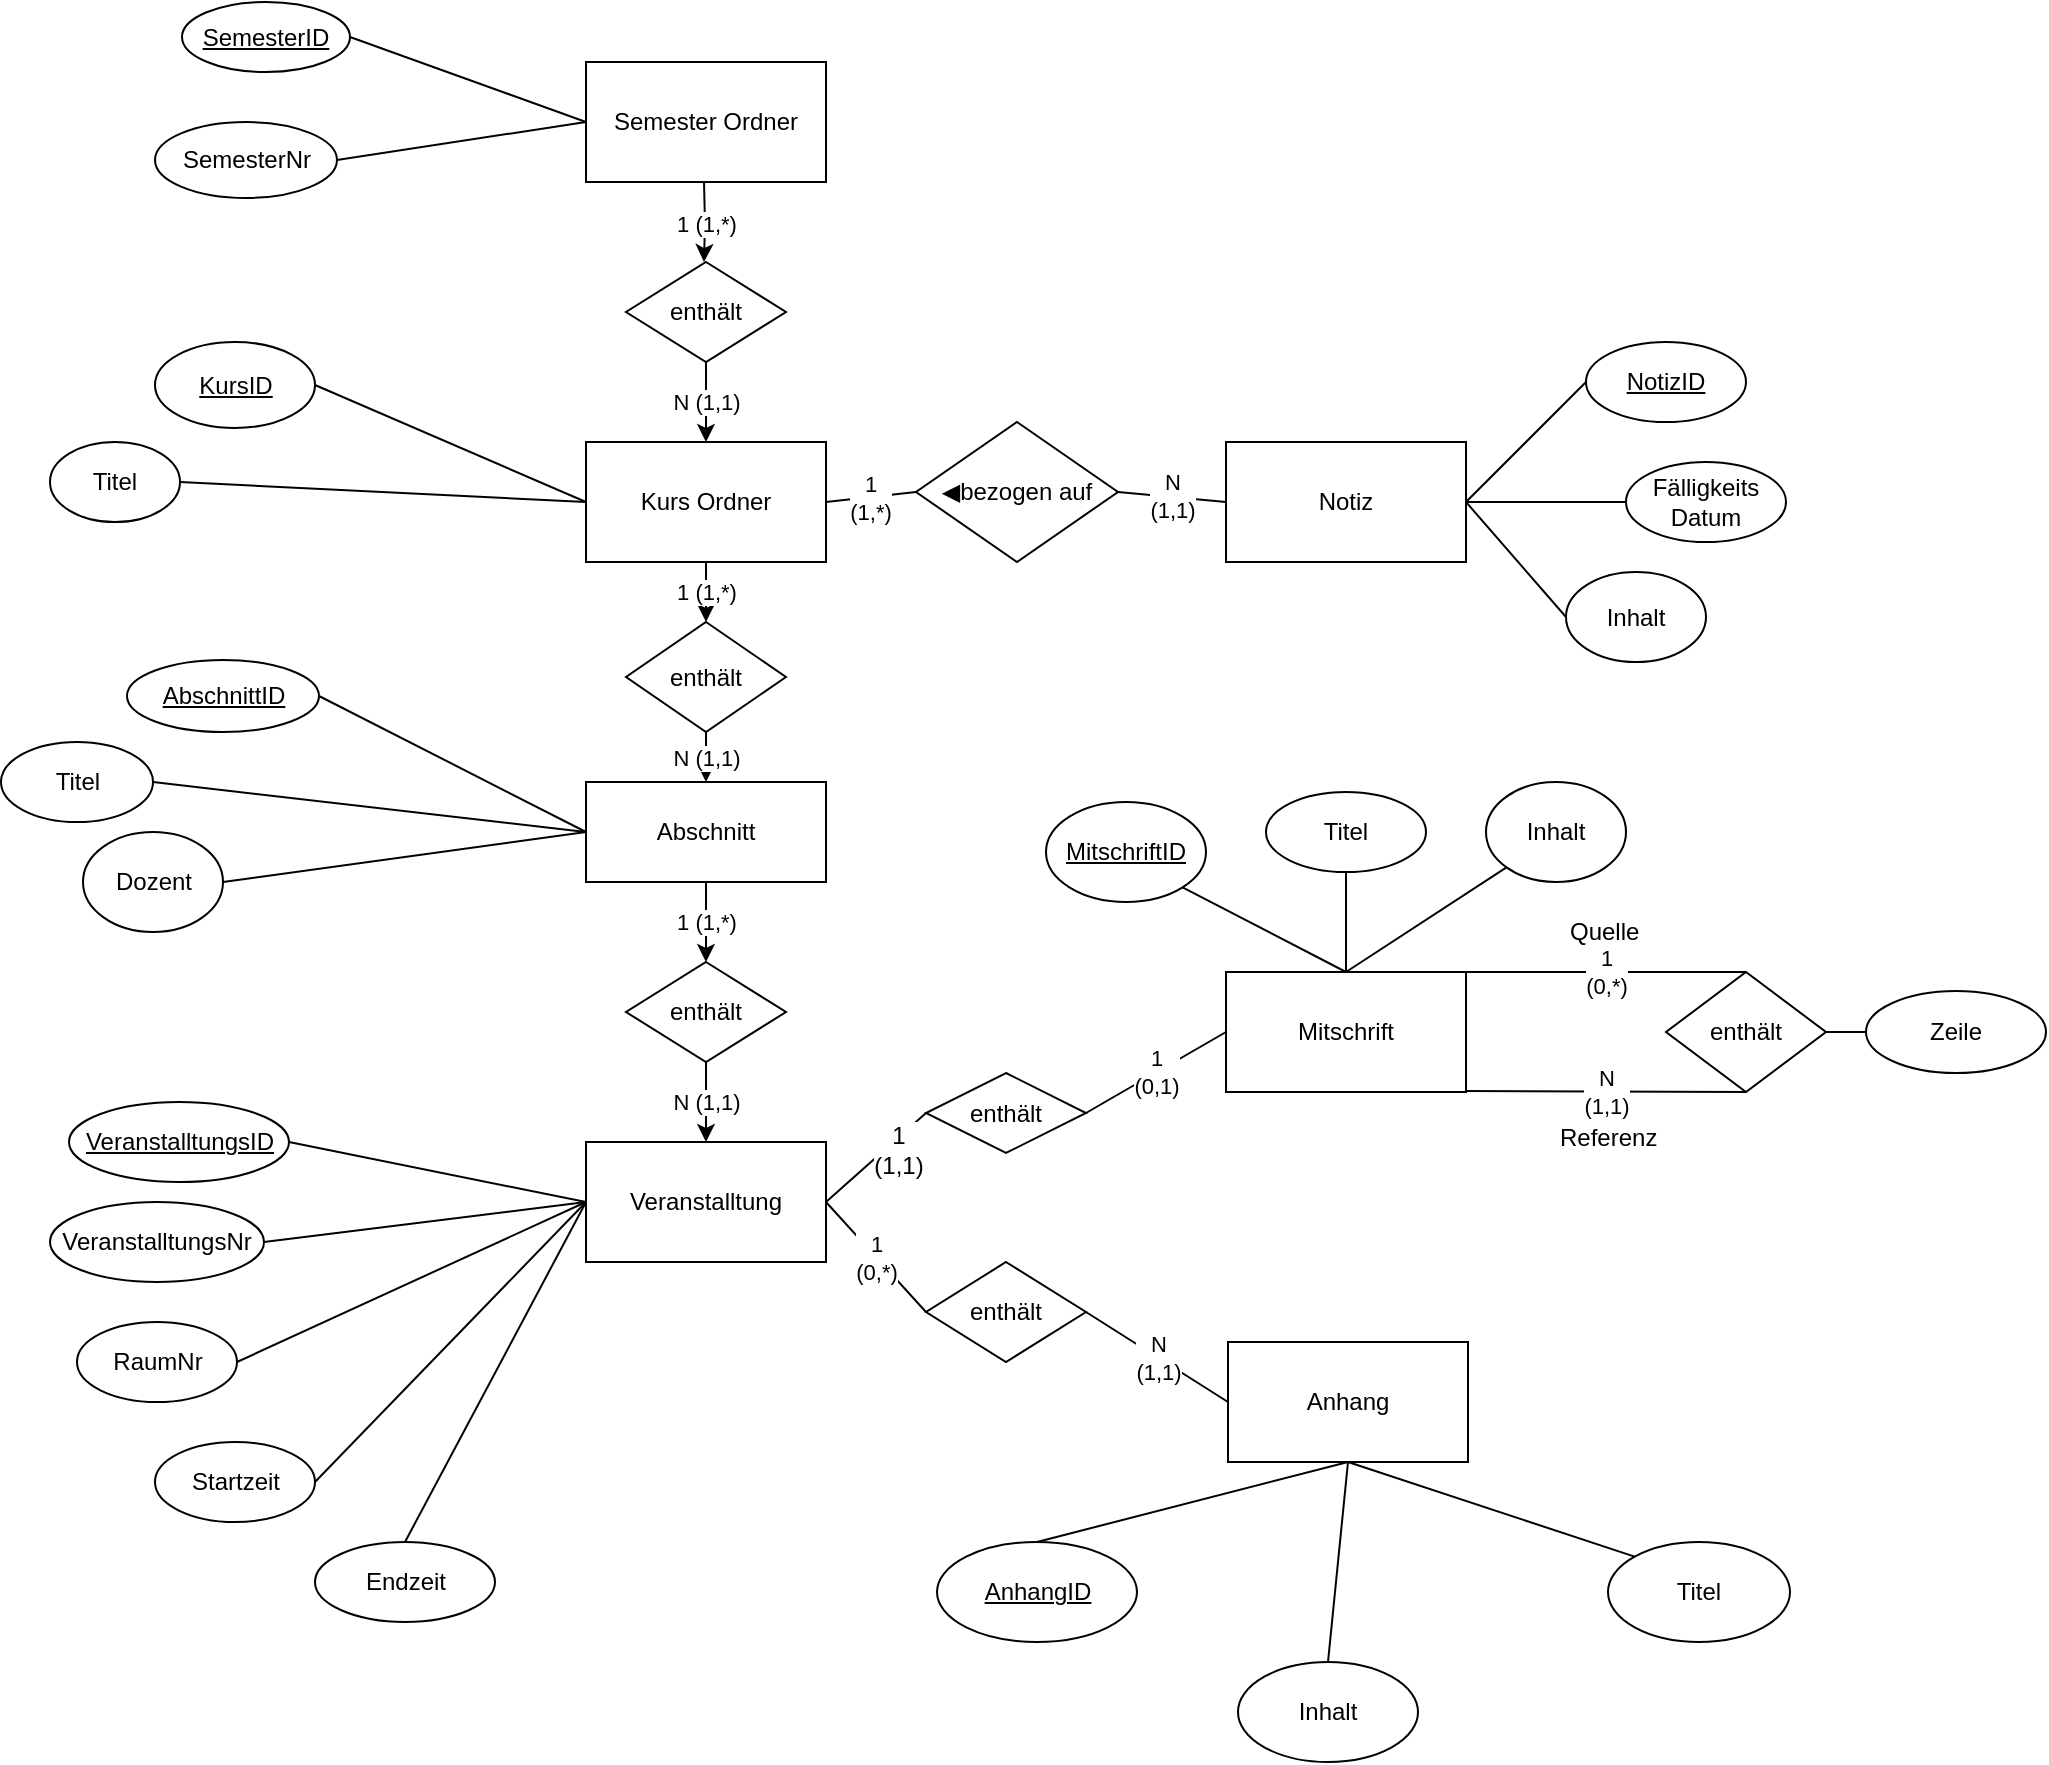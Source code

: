 <mxfile version="12.3.7" type="github" pages="1">
  <diagram id="-zOznc9YO3qfhNgqn0We" name="Page-1">
    <mxGraphModel dx="2024" dy="1174" grid="1" gridSize="10" guides="1" tooltips="1" connect="1" arrows="1" fold="1" page="1" pageScale="1" pageWidth="850" pageHeight="1100" math="0" shadow="0">
      <root>
        <mxCell id="0"/>
        <mxCell id="1" parent="0"/>
        <mxCell id="yqrmD4MauSipaye6TM8u-4" value="1 (1,*)" style="edgeStyle=orthogonalEdgeStyle;rounded=0;orthogonalLoop=1;jettySize=auto;html=1;exitX=0.5;exitY=1;exitDx=0;exitDy=0;entryX=0.5;entryY=0;entryDx=0;entryDy=0;" parent="1" edge="1">
          <mxGeometry relative="1" as="geometry">
            <mxPoint x="-187" y="140" as="sourcePoint"/>
            <mxPoint x="-187" y="180" as="targetPoint"/>
          </mxGeometry>
        </mxCell>
        <mxCell id="yqrmD4MauSipaye6TM8u-1" value="Semester Ordner" style="rounded=0;whiteSpace=wrap;html=1;" parent="1" vertex="1">
          <mxGeometry x="-246" y="80" width="120" height="60" as="geometry"/>
        </mxCell>
        <mxCell id="yqrmD4MauSipaye6TM8u-8" value="1 (1,*)" style="edgeStyle=orthogonalEdgeStyle;rounded=0;orthogonalLoop=1;jettySize=auto;html=1;exitX=0.5;exitY=1;exitDx=0;exitDy=0;entryX=0.5;entryY=0;entryDx=0;entryDy=0;" parent="1" source="yqrmD4MauSipaye6TM8u-2" target="yqrmD4MauSipaye6TM8u-7" edge="1">
          <mxGeometry relative="1" as="geometry"/>
        </mxCell>
        <mxCell id="yqrmD4MauSipaye6TM8u-2" value="Kurs Ordner" style="rounded=0;whiteSpace=wrap;html=1;" parent="1" vertex="1">
          <mxGeometry x="-246" y="270" width="120" height="60" as="geometry"/>
        </mxCell>
        <mxCell id="yqrmD4MauSipaye6TM8u-5" value="N (1,1)" style="edgeStyle=orthogonalEdgeStyle;rounded=0;orthogonalLoop=1;jettySize=auto;html=1;exitX=0.5;exitY=1;exitDx=0;exitDy=0;entryX=0.5;entryY=0;entryDx=0;entryDy=0;" parent="1" source="yqrmD4MauSipaye6TM8u-3" target="yqrmD4MauSipaye6TM8u-2" edge="1">
          <mxGeometry relative="1" as="geometry"/>
        </mxCell>
        <mxCell id="yqrmD4MauSipaye6TM8u-3" value="enthält" style="rhombus;whiteSpace=wrap;html=1;" parent="1" vertex="1">
          <mxGeometry x="-226" y="180" width="80" height="50" as="geometry"/>
        </mxCell>
        <mxCell id="yqrmD4MauSipaye6TM8u-39" value="1 (1,*)" style="edgeStyle=orthogonalEdgeStyle;rounded=0;orthogonalLoop=1;jettySize=auto;html=1;exitX=0.5;exitY=1;exitDx=0;exitDy=0;entryX=0.5;entryY=0;entryDx=0;entryDy=0;" parent="1" source="yqrmD4MauSipaye6TM8u-6" target="yqrmD4MauSipaye6TM8u-38" edge="1">
          <mxGeometry relative="1" as="geometry"/>
        </mxCell>
        <mxCell id="yqrmD4MauSipaye6TM8u-6" value="Abschnitt" style="rounded=0;whiteSpace=wrap;html=1;" parent="1" vertex="1">
          <mxGeometry x="-246" y="440" width="120" height="50" as="geometry"/>
        </mxCell>
        <mxCell id="yqrmD4MauSipaye6TM8u-9" value="N (1,1)" style="edgeStyle=orthogonalEdgeStyle;rounded=0;orthogonalLoop=1;jettySize=auto;html=1;exitX=0.5;exitY=1;exitDx=0;exitDy=0;entryX=0.5;entryY=0;entryDx=0;entryDy=0;" parent="1" source="yqrmD4MauSipaye6TM8u-7" target="yqrmD4MauSipaye6TM8u-6" edge="1">
          <mxGeometry relative="1" as="geometry"/>
        </mxCell>
        <mxCell id="yqrmD4MauSipaye6TM8u-7" value="enthält" style="rhombus;whiteSpace=wrap;html=1;" parent="1" vertex="1">
          <mxGeometry x="-226" y="360" width="80" height="55" as="geometry"/>
        </mxCell>
        <mxCell id="yqrmD4MauSipaye6TM8u-10" value="Mitschrift" style="rounded=0;whiteSpace=wrap;html=1;" parent="1" vertex="1">
          <mxGeometry x="74" y="535" width="120" height="60" as="geometry"/>
        </mxCell>
        <mxCell id="yqrmD4MauSipaye6TM8u-11" value="Veranstalltung" style="rounded=0;whiteSpace=wrap;html=1;" parent="1" vertex="1">
          <mxGeometry x="-246" y="620" width="120" height="60" as="geometry"/>
        </mxCell>
        <mxCell id="yqrmD4MauSipaye6TM8u-12" value="Anhang" style="rounded=0;whiteSpace=wrap;html=1;" parent="1" vertex="1">
          <mxGeometry x="75" y="720" width="120" height="60" as="geometry"/>
        </mxCell>
        <mxCell id="yqrmD4MauSipaye6TM8u-18" value="1&lt;br&gt;(0,*)" style="endArrow=none;html=1;entryX=1;entryY=0.5;entryDx=0;entryDy=0;exitX=0;exitY=0.5;exitDx=0;exitDy=0;" parent="1" source="yqrmD4MauSipaye6TM8u-19" target="yqrmD4MauSipaye6TM8u-11" edge="1">
          <mxGeometry width="50" height="50" relative="1" as="geometry">
            <mxPoint x="-246" y="780" as="sourcePoint"/>
            <mxPoint x="-196" y="730" as="targetPoint"/>
            <mxPoint as="offset"/>
          </mxGeometry>
        </mxCell>
        <mxCell id="yqrmD4MauSipaye6TM8u-19" value="enthält" style="rhombus;whiteSpace=wrap;html=1;" parent="1" vertex="1">
          <mxGeometry x="-76" y="680" width="80" height="50" as="geometry"/>
        </mxCell>
        <mxCell id="yqrmD4MauSipaye6TM8u-20" value="N&lt;br&gt;(1,1)" style="endArrow=none;html=1;entryX=1;entryY=0.5;entryDx=0;entryDy=0;exitX=0;exitY=0.5;exitDx=0;exitDy=0;" parent="1" source="yqrmD4MauSipaye6TM8u-12" target="yqrmD4MauSipaye6TM8u-19" edge="1">
          <mxGeometry width="50" height="50" relative="1" as="geometry">
            <mxPoint x="100" y="770" as="sourcePoint"/>
            <mxPoint x="30" y="745" as="targetPoint"/>
          </mxGeometry>
        </mxCell>
        <mxCell id="yqrmD4MauSipaye6TM8u-23" value="RaumNr" style="ellipse;whiteSpace=wrap;html=1;" parent="1" vertex="1">
          <mxGeometry x="-500.5" y="710" width="80" height="40" as="geometry"/>
        </mxCell>
        <mxCell id="yqrmD4MauSipaye6TM8u-25" value="" style="endArrow=none;html=1;entryX=1;entryY=0.5;entryDx=0;entryDy=0;exitX=0;exitY=0.5;exitDx=0;exitDy=0;" parent="1" source="yqrmD4MauSipaye6TM8u-11" target="yqrmD4MauSipaye6TM8u-23" edge="1">
          <mxGeometry width="50" height="50" relative="1" as="geometry">
            <mxPoint x="-396" y="800" as="sourcePoint"/>
            <mxPoint x="-346" y="750" as="targetPoint"/>
          </mxGeometry>
        </mxCell>
        <mxCell id="yqrmD4MauSipaye6TM8u-26" value="Startzeit" style="ellipse;whiteSpace=wrap;html=1;" parent="1" vertex="1">
          <mxGeometry x="-461.5" y="770" width="80" height="40" as="geometry"/>
        </mxCell>
        <mxCell id="yqrmD4MauSipaye6TM8u-27" value="" style="endArrow=none;html=1;exitX=1;exitY=0.5;exitDx=0;exitDy=0;entryX=0;entryY=0.5;entryDx=0;entryDy=0;" parent="1" source="yqrmD4MauSipaye6TM8u-26" target="yqrmD4MauSipaye6TM8u-11" edge="1">
          <mxGeometry width="50" height="50" relative="1" as="geometry">
            <mxPoint x="-396" y="800" as="sourcePoint"/>
            <mxPoint x="-346" y="750" as="targetPoint"/>
          </mxGeometry>
        </mxCell>
        <mxCell id="yqrmD4MauSipaye6TM8u-28" value="Dozent" style="ellipse;whiteSpace=wrap;html=1;" parent="1" vertex="1">
          <mxGeometry x="-497.5" y="465" width="70" height="50" as="geometry"/>
        </mxCell>
        <mxCell id="yqrmD4MauSipaye6TM8u-29" value="" style="endArrow=none;html=1;exitX=1;exitY=0.5;exitDx=0;exitDy=0;entryX=0;entryY=0.5;entryDx=0;entryDy=0;" parent="1" source="yqrmD4MauSipaye6TM8u-28" target="yqrmD4MauSipaye6TM8u-6" edge="1">
          <mxGeometry width="50" height="50" relative="1" as="geometry">
            <mxPoint x="-326" y="690" as="sourcePoint"/>
            <mxPoint x="-246" y="610" as="targetPoint"/>
          </mxGeometry>
        </mxCell>
        <mxCell id="yqrmD4MauSipaye6TM8u-30" value="&lt;u&gt;VeranstalltungsID&lt;/u&gt;" style="ellipse;whiteSpace=wrap;html=1;" parent="1" vertex="1">
          <mxGeometry x="-504.5" y="600" width="110" height="40" as="geometry"/>
        </mxCell>
        <mxCell id="yqrmD4MauSipaye6TM8u-31" value="" style="endArrow=none;html=1;entryX=1;entryY=0.5;entryDx=0;entryDy=0;exitX=0;exitY=0.5;exitDx=0;exitDy=0;" parent="1" source="yqrmD4MauSipaye6TM8u-11" target="yqrmD4MauSipaye6TM8u-30" edge="1">
          <mxGeometry width="50" height="50" relative="1" as="geometry">
            <mxPoint x="-446" y="800" as="sourcePoint"/>
            <mxPoint x="-396" y="750" as="targetPoint"/>
          </mxGeometry>
        </mxCell>
        <mxCell id="yqrmD4MauSipaye6TM8u-32" value="&lt;u&gt;SemesterID&lt;/u&gt;" style="ellipse;whiteSpace=wrap;html=1;" parent="1" vertex="1">
          <mxGeometry x="-448" y="50" width="84" height="35" as="geometry"/>
        </mxCell>
        <mxCell id="yqrmD4MauSipaye6TM8u-33" value="" style="endArrow=none;html=1;exitX=1;exitY=0.5;exitDx=0;exitDy=0;entryX=0;entryY=0.5;entryDx=0;entryDy=0;" parent="1" source="yqrmD4MauSipaye6TM8u-32" target="yqrmD4MauSipaye6TM8u-1" edge="1">
          <mxGeometry width="50" height="50" relative="1" as="geometry">
            <mxPoint x="-386" y="310" as="sourcePoint"/>
            <mxPoint x="-336" y="260" as="targetPoint"/>
          </mxGeometry>
        </mxCell>
        <mxCell id="yqrmD4MauSipaye6TM8u-34" value="Titel" style="ellipse;whiteSpace=wrap;html=1;" parent="1" vertex="1">
          <mxGeometry x="-514" y="270" width="65" height="40" as="geometry"/>
        </mxCell>
        <mxCell id="yqrmD4MauSipaye6TM8u-35" value="" style="endArrow=none;html=1;entryX=1;entryY=0.5;entryDx=0;entryDy=0;exitX=0;exitY=0.5;exitDx=0;exitDy=0;" parent="1" source="yqrmD4MauSipaye6TM8u-2" target="yqrmD4MauSipaye6TM8u-34" edge="1">
          <mxGeometry width="50" height="50" relative="1" as="geometry">
            <mxPoint x="-361" y="350" as="sourcePoint"/>
            <mxPoint x="-311" y="300" as="targetPoint"/>
          </mxGeometry>
        </mxCell>
        <mxCell id="yqrmD4MauSipaye6TM8u-36" value="&lt;u&gt;KursID&lt;/u&gt;" style="ellipse;whiteSpace=wrap;html=1;" parent="1" vertex="1">
          <mxGeometry x="-461.5" y="220" width="80" height="43" as="geometry"/>
        </mxCell>
        <mxCell id="yqrmD4MauSipaye6TM8u-37" value="" style="endArrow=none;html=1;exitX=1;exitY=0.5;exitDx=0;exitDy=0;entryX=0;entryY=0.5;entryDx=0;entryDy=0;" parent="1" source="yqrmD4MauSipaye6TM8u-36" target="yqrmD4MauSipaye6TM8u-2" edge="1">
          <mxGeometry width="50" height="50" relative="1" as="geometry">
            <mxPoint x="-356.5" y="350" as="sourcePoint"/>
            <mxPoint x="-306.5" y="300" as="targetPoint"/>
          </mxGeometry>
        </mxCell>
        <mxCell id="yqrmD4MauSipaye6TM8u-40" value="N (1,1)" style="edgeStyle=orthogonalEdgeStyle;rounded=0;orthogonalLoop=1;jettySize=auto;html=1;exitX=0.5;exitY=1;exitDx=0;exitDy=0;entryX=0.5;entryY=0;entryDx=0;entryDy=0;" parent="1" source="yqrmD4MauSipaye6TM8u-38" target="yqrmD4MauSipaye6TM8u-11" edge="1">
          <mxGeometry relative="1" as="geometry"/>
        </mxCell>
        <mxCell id="yqrmD4MauSipaye6TM8u-38" value="enthält" style="rhombus;whiteSpace=wrap;html=1;" parent="1" vertex="1">
          <mxGeometry x="-226" y="530" width="80" height="50" as="geometry"/>
        </mxCell>
        <mxCell id="yqrmD4MauSipaye6TM8u-41" value="Notiz" style="rounded=0;whiteSpace=wrap;html=1;" parent="1" vertex="1">
          <mxGeometry x="74" y="270" width="120" height="60" as="geometry"/>
        </mxCell>
        <mxCell id="yqrmD4MauSipaye6TM8u-42" value="&lt;span style=&quot;text-align: left ; white-space: nowrap&quot;&gt;◀︎&lt;/span&gt;bezogen auf" style="rhombus;whiteSpace=wrap;html=1;" parent="1" vertex="1">
          <mxGeometry x="-81" y="260" width="101" height="70" as="geometry"/>
        </mxCell>
        <mxCell id="yqrmD4MauSipaye6TM8u-43" value="1&lt;br&gt;(1,*)" style="endArrow=none;html=1;exitX=1;exitY=0.5;exitDx=0;exitDy=0;entryX=0;entryY=0.5;entryDx=0;entryDy=0;" parent="1" source="yqrmD4MauSipaye6TM8u-2" target="yqrmD4MauSipaye6TM8u-42" edge="1">
          <mxGeometry width="50" height="50" relative="1" as="geometry">
            <mxPoint x="-86" y="430" as="sourcePoint"/>
            <mxPoint x="-36" y="380" as="targetPoint"/>
          </mxGeometry>
        </mxCell>
        <mxCell id="yqrmD4MauSipaye6TM8u-44" value="N&lt;br&gt;(1,1)" style="endArrow=none;html=1;exitX=1;exitY=0.5;exitDx=0;exitDy=0;entryX=0;entryY=0.5;entryDx=0;entryDy=0;" parent="1" source="yqrmD4MauSipaye6TM8u-42" target="yqrmD4MauSipaye6TM8u-41" edge="1">
          <mxGeometry width="50" height="50" relative="1" as="geometry">
            <mxPoint x="-6" y="415" as="sourcePoint"/>
            <mxPoint x="44" y="365" as="targetPoint"/>
          </mxGeometry>
        </mxCell>
        <mxCell id="xab8R1kc0-YQB8v2l7pW-5" value="enthält" style="rhombus;whiteSpace=wrap;html=1;" parent="1" vertex="1">
          <mxGeometry x="294" y="535" width="80" height="60" as="geometry"/>
        </mxCell>
        <mxCell id="xab8R1kc0-YQB8v2l7pW-8" value="Titel" style="ellipse;whiteSpace=wrap;html=1;" parent="1" vertex="1">
          <mxGeometry x="94" y="445" width="80" height="40" as="geometry"/>
        </mxCell>
        <mxCell id="xab8R1kc0-YQB8v2l7pW-9" value="&lt;u&gt;MitschriftID&lt;/u&gt;" style="ellipse;whiteSpace=wrap;html=1;" parent="1" vertex="1">
          <mxGeometry x="-16" y="450" width="80" height="50" as="geometry"/>
        </mxCell>
        <mxCell id="xab8R1kc0-YQB8v2l7pW-10" value="" style="endArrow=none;html=1;entryX=0.5;entryY=0;entryDx=0;entryDy=0;exitX=1;exitY=1;exitDx=0;exitDy=0;" parent="1" source="xab8R1kc0-YQB8v2l7pW-9" target="yqrmD4MauSipaye6TM8u-10" edge="1">
          <mxGeometry width="50" height="50" relative="1" as="geometry">
            <mxPoint x="-446" y="785" as="sourcePoint"/>
            <mxPoint x="-396" y="735" as="targetPoint"/>
          </mxGeometry>
        </mxCell>
        <mxCell id="xab8R1kc0-YQB8v2l7pW-11" value="" style="endArrow=none;html=1;exitX=0.5;exitY=1;exitDx=0;exitDy=0;entryX=0.5;entryY=0;entryDx=0;entryDy=0;" parent="1" source="xab8R1kc0-YQB8v2l7pW-8" target="yqrmD4MauSipaye6TM8u-10" edge="1">
          <mxGeometry width="50" height="50" relative="1" as="geometry">
            <mxPoint x="-446" y="785" as="sourcePoint"/>
            <mxPoint x="-396" y="735" as="targetPoint"/>
          </mxGeometry>
        </mxCell>
        <mxCell id="xab8R1kc0-YQB8v2l7pW-12" value="&lt;u&gt;AnhangID&lt;/u&gt;" style="ellipse;whiteSpace=wrap;html=1;" parent="1" vertex="1">
          <mxGeometry x="-70.5" y="820" width="100" height="50" as="geometry"/>
        </mxCell>
        <mxCell id="xab8R1kc0-YQB8v2l7pW-14" value="" style="endArrow=none;html=1;exitX=0.5;exitY=0;exitDx=0;exitDy=0;entryX=0.5;entryY=1;entryDx=0;entryDy=0;" parent="1" source="xab8R1kc0-YQB8v2l7pW-12" target="yqrmD4MauSipaye6TM8u-12" edge="1">
          <mxGeometry width="50" height="50" relative="1" as="geometry">
            <mxPoint x="94.5" y="880" as="sourcePoint"/>
            <mxPoint x="144.5" y="830" as="targetPoint"/>
          </mxGeometry>
        </mxCell>
        <mxCell id="xab8R1kc0-YQB8v2l7pW-15" value="Zeile" style="ellipse;whiteSpace=wrap;html=1;" parent="1" vertex="1">
          <mxGeometry x="394" y="544.5" width="90" height="41" as="geometry"/>
        </mxCell>
        <mxCell id="xab8R1kc0-YQB8v2l7pW-19" value="" style="endArrow=none;html=1;entryX=0;entryY=0.5;entryDx=0;entryDy=0;exitX=1;exitY=0.5;exitDx=0;exitDy=0;" parent="1" source="xab8R1kc0-YQB8v2l7pW-5" target="xab8R1kc0-YQB8v2l7pW-15" edge="1">
          <mxGeometry width="50" height="50" relative="1" as="geometry">
            <mxPoint x="-306" y="985" as="sourcePoint"/>
            <mxPoint x="-256" y="935" as="targetPoint"/>
          </mxGeometry>
        </mxCell>
        <mxCell id="xab8R1kc0-YQB8v2l7pW-20" value="1&lt;br&gt;(0,*)" style="endArrow=none;html=1;exitX=1.001;exitY=-0.001;exitDx=0;exitDy=0;exitPerimeter=0;entryX=0.5;entryY=0;entryDx=0;entryDy=0;" parent="1" source="yqrmD4MauSipaye6TM8u-10" target="xab8R1kc0-YQB8v2l7pW-5" edge="1">
          <mxGeometry width="50" height="50" relative="1" as="geometry">
            <mxPoint x="214" y="535" as="sourcePoint"/>
            <mxPoint x="264" y="485" as="targetPoint"/>
          </mxGeometry>
        </mxCell>
        <mxCell id="xab8R1kc0-YQB8v2l7pW-21" value="N&lt;br&gt;(1,1)" style="endArrow=none;html=1;exitX=1.004;exitY=0.992;exitDx=0;exitDy=0;exitPerimeter=0;entryX=0.5;entryY=1;entryDx=0;entryDy=0;" parent="1" source="yqrmD4MauSipaye6TM8u-10" target="xab8R1kc0-YQB8v2l7pW-5" edge="1">
          <mxGeometry width="50" height="50" relative="1" as="geometry">
            <mxPoint x="314" y="675" as="sourcePoint"/>
            <mxPoint x="364" y="625" as="targetPoint"/>
          </mxGeometry>
        </mxCell>
        <mxCell id="xab8R1kc0-YQB8v2l7pW-22" value="&lt;u&gt;NotizID&lt;/u&gt;" style="ellipse;whiteSpace=wrap;html=1;" parent="1" vertex="1">
          <mxGeometry x="254" y="220" width="80" height="40" as="geometry"/>
        </mxCell>
        <mxCell id="xab8R1kc0-YQB8v2l7pW-23" value="" style="endArrow=none;html=1;exitX=1;exitY=0.5;exitDx=0;exitDy=0;entryX=0;entryY=0.5;entryDx=0;entryDy=0;" parent="1" source="yqrmD4MauSipaye6TM8u-41" target="xab8R1kc0-YQB8v2l7pW-22" edge="1">
          <mxGeometry width="50" height="50" relative="1" as="geometry">
            <mxPoint x="219" y="350" as="sourcePoint"/>
            <mxPoint x="269" y="300" as="targetPoint"/>
          </mxGeometry>
        </mxCell>
        <mxCell id="xab8R1kc0-YQB8v2l7pW-24" value="Fälligkeits Datum" style="ellipse;whiteSpace=wrap;html=1;" parent="1" vertex="1">
          <mxGeometry x="274" y="280" width="80" height="40" as="geometry"/>
        </mxCell>
        <mxCell id="xab8R1kc0-YQB8v2l7pW-25" value="" style="endArrow=none;html=1;entryX=0;entryY=0.5;entryDx=0;entryDy=0;exitX=1;exitY=0.5;exitDx=0;exitDy=0;" parent="1" source="yqrmD4MauSipaye6TM8u-41" target="xab8R1kc0-YQB8v2l7pW-24" edge="1">
          <mxGeometry width="50" height="50" relative="1" as="geometry">
            <mxPoint x="164" y="300" as="sourcePoint"/>
            <mxPoint x="254" y="295" as="targetPoint"/>
          </mxGeometry>
        </mxCell>
        <mxCell id="xab8R1kc0-YQB8v2l7pW-26" value="Inhalt" style="ellipse;whiteSpace=wrap;html=1;" parent="1" vertex="1">
          <mxGeometry x="244" y="335" width="70" height="45" as="geometry"/>
        </mxCell>
        <mxCell id="xab8R1kc0-YQB8v2l7pW-27" value="" style="endArrow=none;html=1;entryX=0;entryY=0.5;entryDx=0;entryDy=0;exitX=1;exitY=0.5;exitDx=0;exitDy=0;" parent="1" source="yqrmD4MauSipaye6TM8u-41" target="xab8R1kc0-YQB8v2l7pW-26" edge="1">
          <mxGeometry width="50" height="50" relative="1" as="geometry">
            <mxPoint x="134" y="376" as="sourcePoint"/>
            <mxPoint x="184" y="326" as="targetPoint"/>
          </mxGeometry>
        </mxCell>
        <mxCell id="xab8R1kc0-YQB8v2l7pW-28" value="Inhalt" style="ellipse;whiteSpace=wrap;html=1;" parent="1" vertex="1">
          <mxGeometry x="204" y="440" width="70" height="50" as="geometry"/>
        </mxCell>
        <mxCell id="xab8R1kc0-YQB8v2l7pW-29" value="" style="endArrow=none;html=1;entryX=0;entryY=1;entryDx=0;entryDy=0;" parent="1" target="xab8R1kc0-YQB8v2l7pW-28" edge="1">
          <mxGeometry width="50" height="50" relative="1" as="geometry">
            <mxPoint x="134" y="535" as="sourcePoint"/>
            <mxPoint x="194" y="485" as="targetPoint"/>
          </mxGeometry>
        </mxCell>
        <mxCell id="xab8R1kc0-YQB8v2l7pW-30" value="Inhalt" style="ellipse;whiteSpace=wrap;html=1;" parent="1" vertex="1">
          <mxGeometry x="80" y="880" width="90" height="50" as="geometry"/>
        </mxCell>
        <mxCell id="xab8R1kc0-YQB8v2l7pW-31" value="" style="endArrow=none;html=1;exitX=0.5;exitY=1;exitDx=0;exitDy=0;entryX=0.5;entryY=0;entryDx=0;entryDy=0;" parent="1" source="yqrmD4MauSipaye6TM8u-12" target="xab8R1kc0-YQB8v2l7pW-30" edge="1">
          <mxGeometry width="50" height="50" relative="1" as="geometry">
            <mxPoint x="240" y="830" as="sourcePoint"/>
            <mxPoint x="290" y="780" as="targetPoint"/>
          </mxGeometry>
        </mxCell>
        <mxCell id="xab8R1kc0-YQB8v2l7pW-34" value="enthält" style="rhombus;whiteSpace=wrap;html=1;" parent="1" vertex="1">
          <mxGeometry x="-76" y="585.5" width="80" height="40" as="geometry"/>
        </mxCell>
        <mxCell id="xab8R1kc0-YQB8v2l7pW-35" value="" style="endArrow=none;html=1;entryX=0;entryY=0.5;entryDx=0;entryDy=0;exitX=1;exitY=0.5;exitDx=0;exitDy=0;" parent="1" source="yqrmD4MauSipaye6TM8u-11" target="xab8R1kc0-YQB8v2l7pW-34" edge="1">
          <mxGeometry width="50" height="50" relative="1" as="geometry">
            <mxPoint x="-116" y="660" as="sourcePoint"/>
            <mxPoint x="-66" y="610" as="targetPoint"/>
          </mxGeometry>
        </mxCell>
        <mxCell id="xab8R1kc0-YQB8v2l7pW-37" value="1&lt;br&gt;(1,1)" style="text;html=1;resizable=0;points=[];align=center;verticalAlign=middle;labelBackgroundColor=#ffffff;" parent="xab8R1kc0-YQB8v2l7pW-35" vertex="1" connectable="0">
          <mxGeometry x="0.335" y="-4" relative="1" as="geometry">
            <mxPoint as="offset"/>
          </mxGeometry>
        </mxCell>
        <mxCell id="xab8R1kc0-YQB8v2l7pW-36" value="1&lt;br&gt;(0,1)" style="endArrow=none;html=1;entryX=0;entryY=0.5;entryDx=0;entryDy=0;exitX=1;exitY=0.5;exitDx=0;exitDy=0;" parent="1" source="xab8R1kc0-YQB8v2l7pW-34" target="yqrmD4MauSipaye6TM8u-10" edge="1">
          <mxGeometry width="50" height="50" relative="1" as="geometry">
            <mxPoint x="29" y="605.5" as="sourcePoint"/>
            <mxPoint x="14" y="520" as="targetPoint"/>
          </mxGeometry>
        </mxCell>
        <mxCell id="xab8R1kc0-YQB8v2l7pW-38" value="Quelle" style="text;html=1;resizable=0;points=[];autosize=1;align=left;verticalAlign=top;spacingTop=-4;" parent="1" vertex="1">
          <mxGeometry x="244" y="505" width="50" height="20" as="geometry"/>
        </mxCell>
        <mxCell id="xab8R1kc0-YQB8v2l7pW-39" value="Referenz" style="text;html=1;resizable=0;points=[];autosize=1;align=left;verticalAlign=top;spacingTop=-4;" parent="1" vertex="1">
          <mxGeometry x="239" y="607.5" width="60" height="20" as="geometry"/>
        </mxCell>
        <mxCell id="jnvQCNFVmyH9fAy6hpZg-3" value="Titel" style="ellipse;whiteSpace=wrap;html=1;" parent="1" vertex="1">
          <mxGeometry x="-538.5" y="420" width="76" height="40" as="geometry"/>
        </mxCell>
        <mxCell id="jnvQCNFVmyH9fAy6hpZg-4" value="&lt;u&gt;AbschnittID&lt;/u&gt;" style="ellipse;whiteSpace=wrap;html=1;" parent="1" vertex="1">
          <mxGeometry x="-475.5" y="379" width="96" height="36" as="geometry"/>
        </mxCell>
        <mxCell id="jnvQCNFVmyH9fAy6hpZg-5" value="" style="endArrow=none;html=1;entryX=0;entryY=0.5;entryDx=0;entryDy=0;exitX=1;exitY=0.5;exitDx=0;exitDy=0;" parent="1" source="jnvQCNFVmyH9fAy6hpZg-4" target="yqrmD4MauSipaye6TM8u-6" edge="1">
          <mxGeometry width="50" height="50" relative="1" as="geometry">
            <mxPoint x="-530" y="960" as="sourcePoint"/>
            <mxPoint x="-480" y="910" as="targetPoint"/>
          </mxGeometry>
        </mxCell>
        <mxCell id="jnvQCNFVmyH9fAy6hpZg-6" value="" style="endArrow=none;html=1;entryX=0;entryY=0.5;entryDx=0;entryDy=0;exitX=1;exitY=0.5;exitDx=0;exitDy=0;" parent="1" source="jnvQCNFVmyH9fAy6hpZg-3" target="yqrmD4MauSipaye6TM8u-6" edge="1">
          <mxGeometry width="50" height="50" relative="1" as="geometry">
            <mxPoint x="-530" y="960" as="sourcePoint"/>
            <mxPoint x="-480" y="910" as="targetPoint"/>
          </mxGeometry>
        </mxCell>
        <mxCell id="BPR8hkR0wzoA9qI3Kvlo-1" value="Titel" style="ellipse;whiteSpace=wrap;html=1;" parent="1" vertex="1">
          <mxGeometry x="265" y="820" width="91" height="50" as="geometry"/>
        </mxCell>
        <mxCell id="BPR8hkR0wzoA9qI3Kvlo-2" value="" style="endArrow=none;html=1;exitX=0;exitY=0;exitDx=0;exitDy=0;entryX=0.5;entryY=1;entryDx=0;entryDy=0;" parent="1" source="BPR8hkR0wzoA9qI3Kvlo-1" target="yqrmD4MauSipaye6TM8u-12" edge="1">
          <mxGeometry width="50" height="50" relative="1" as="geometry">
            <mxPoint x="285.5" y="775" as="sourcePoint"/>
            <mxPoint x="335.5" y="725" as="targetPoint"/>
          </mxGeometry>
        </mxCell>
        <mxCell id="GA8jaOnbXtI_u-ycInlm-1" value="VeranstalltungsNr" style="ellipse;whiteSpace=wrap;html=1;" parent="1" vertex="1">
          <mxGeometry x="-514" y="650" width="107" height="40" as="geometry"/>
        </mxCell>
        <mxCell id="GA8jaOnbXtI_u-ycInlm-2" value="" style="endArrow=none;html=1;entryX=0;entryY=0.5;entryDx=0;entryDy=0;exitX=1;exitY=0.5;exitDx=0;exitDy=0;" parent="1" source="GA8jaOnbXtI_u-ycInlm-1" target="yqrmD4MauSipaye6TM8u-11" edge="1">
          <mxGeometry width="50" height="50" relative="1" as="geometry">
            <mxPoint x="-510" y="990" as="sourcePoint"/>
            <mxPoint x="-460" y="940" as="targetPoint"/>
          </mxGeometry>
        </mxCell>
        <mxCell id="GA8jaOnbXtI_u-ycInlm-5" value="SemesterNr" style="ellipse;whiteSpace=wrap;html=1;" parent="1" vertex="1">
          <mxGeometry x="-461.5" y="110" width="91" height="38" as="geometry"/>
        </mxCell>
        <mxCell id="GA8jaOnbXtI_u-ycInlm-6" value="" style="endArrow=none;html=1;exitX=1;exitY=0.5;exitDx=0;exitDy=0;entryX=0;entryY=0.5;entryDx=0;entryDy=0;" parent="1" source="GA8jaOnbXtI_u-ycInlm-5" target="yqrmD4MauSipaye6TM8u-1" edge="1">
          <mxGeometry width="50" height="50" relative="1" as="geometry">
            <mxPoint x="-338.5" y="255" as="sourcePoint"/>
            <mxPoint x="-288.5" y="205" as="targetPoint"/>
          </mxGeometry>
        </mxCell>
        <mxCell id="cVY0mmIUU83QpF1uWV6K-1" value="Endzeit" style="ellipse;whiteSpace=wrap;html=1;" vertex="1" parent="1">
          <mxGeometry x="-381.5" y="820" width="90" height="40" as="geometry"/>
        </mxCell>
        <mxCell id="cVY0mmIUU83QpF1uWV6K-2" value="" style="endArrow=none;html=1;entryX=0;entryY=0.5;entryDx=0;entryDy=0;exitX=0.5;exitY=0;exitDx=0;exitDy=0;" edge="1" parent="1" source="cVY0mmIUU83QpF1uWV6K-1" target="yqrmD4MauSipaye6TM8u-11">
          <mxGeometry width="50" height="50" relative="1" as="geometry">
            <mxPoint x="-540" y="1000" as="sourcePoint"/>
            <mxPoint x="-490" y="950" as="targetPoint"/>
          </mxGeometry>
        </mxCell>
      </root>
    </mxGraphModel>
  </diagram>
</mxfile>
